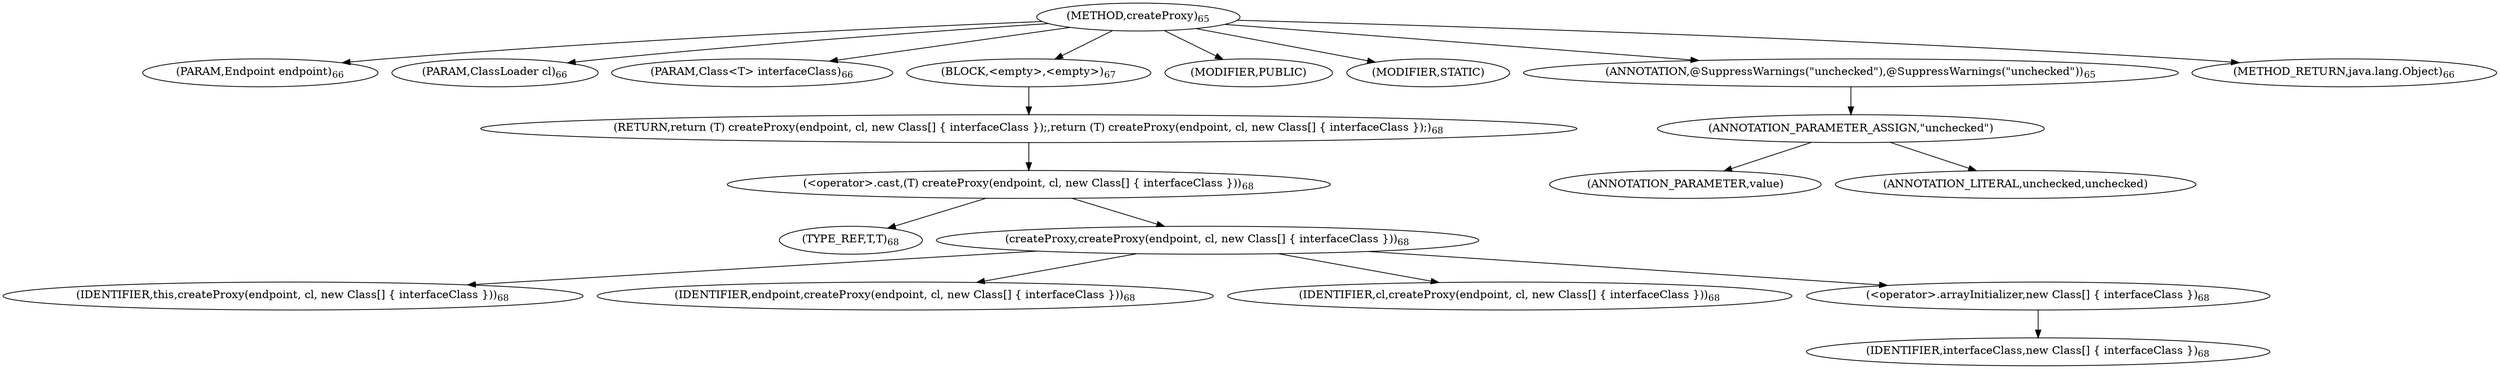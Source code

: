 digraph "createProxy" {  
"81" [label = <(METHOD,createProxy)<SUB>65</SUB>> ]
"82" [label = <(PARAM,Endpoint endpoint)<SUB>66</SUB>> ]
"83" [label = <(PARAM,ClassLoader cl)<SUB>66</SUB>> ]
"84" [label = <(PARAM,Class&lt;T&gt; interfaceClass)<SUB>66</SUB>> ]
"85" [label = <(BLOCK,&lt;empty&gt;,&lt;empty&gt;)<SUB>67</SUB>> ]
"86" [label = <(RETURN,return (T) createProxy(endpoint, cl, new Class[] { interfaceClass });,return (T) createProxy(endpoint, cl, new Class[] { interfaceClass });)<SUB>68</SUB>> ]
"87" [label = <(&lt;operator&gt;.cast,(T) createProxy(endpoint, cl, new Class[] { interfaceClass }))<SUB>68</SUB>> ]
"88" [label = <(TYPE_REF,T,T)<SUB>68</SUB>> ]
"89" [label = <(createProxy,createProxy(endpoint, cl, new Class[] { interfaceClass }))<SUB>68</SUB>> ]
"90" [label = <(IDENTIFIER,this,createProxy(endpoint, cl, new Class[] { interfaceClass }))<SUB>68</SUB>> ]
"91" [label = <(IDENTIFIER,endpoint,createProxy(endpoint, cl, new Class[] { interfaceClass }))<SUB>68</SUB>> ]
"92" [label = <(IDENTIFIER,cl,createProxy(endpoint, cl, new Class[] { interfaceClass }))<SUB>68</SUB>> ]
"93" [label = <(&lt;operator&gt;.arrayInitializer,new Class[] { interfaceClass })<SUB>68</SUB>> ]
"94" [label = <(IDENTIFIER,interfaceClass,new Class[] { interfaceClass })<SUB>68</SUB>> ]
"95" [label = <(MODIFIER,PUBLIC)> ]
"96" [label = <(MODIFIER,STATIC)> ]
"97" [label = <(ANNOTATION,@SuppressWarnings(&quot;unchecked&quot;),@SuppressWarnings(&quot;unchecked&quot;))<SUB>65</SUB>> ]
"98" [label = <(ANNOTATION_PARAMETER_ASSIGN,&quot;unchecked&quot;)> ]
"99" [label = <(ANNOTATION_PARAMETER,value)> ]
"100" [label = <(ANNOTATION_LITERAL,unchecked,unchecked)> ]
"101" [label = <(METHOD_RETURN,java.lang.Object)<SUB>66</SUB>> ]
  "81" -> "82" 
  "81" -> "83" 
  "81" -> "84" 
  "81" -> "85" 
  "81" -> "95" 
  "81" -> "96" 
  "81" -> "97" 
  "81" -> "101" 
  "85" -> "86" 
  "86" -> "87" 
  "87" -> "88" 
  "87" -> "89" 
  "89" -> "90" 
  "89" -> "91" 
  "89" -> "92" 
  "89" -> "93" 
  "93" -> "94" 
  "97" -> "98" 
  "98" -> "99" 
  "98" -> "100" 
}
